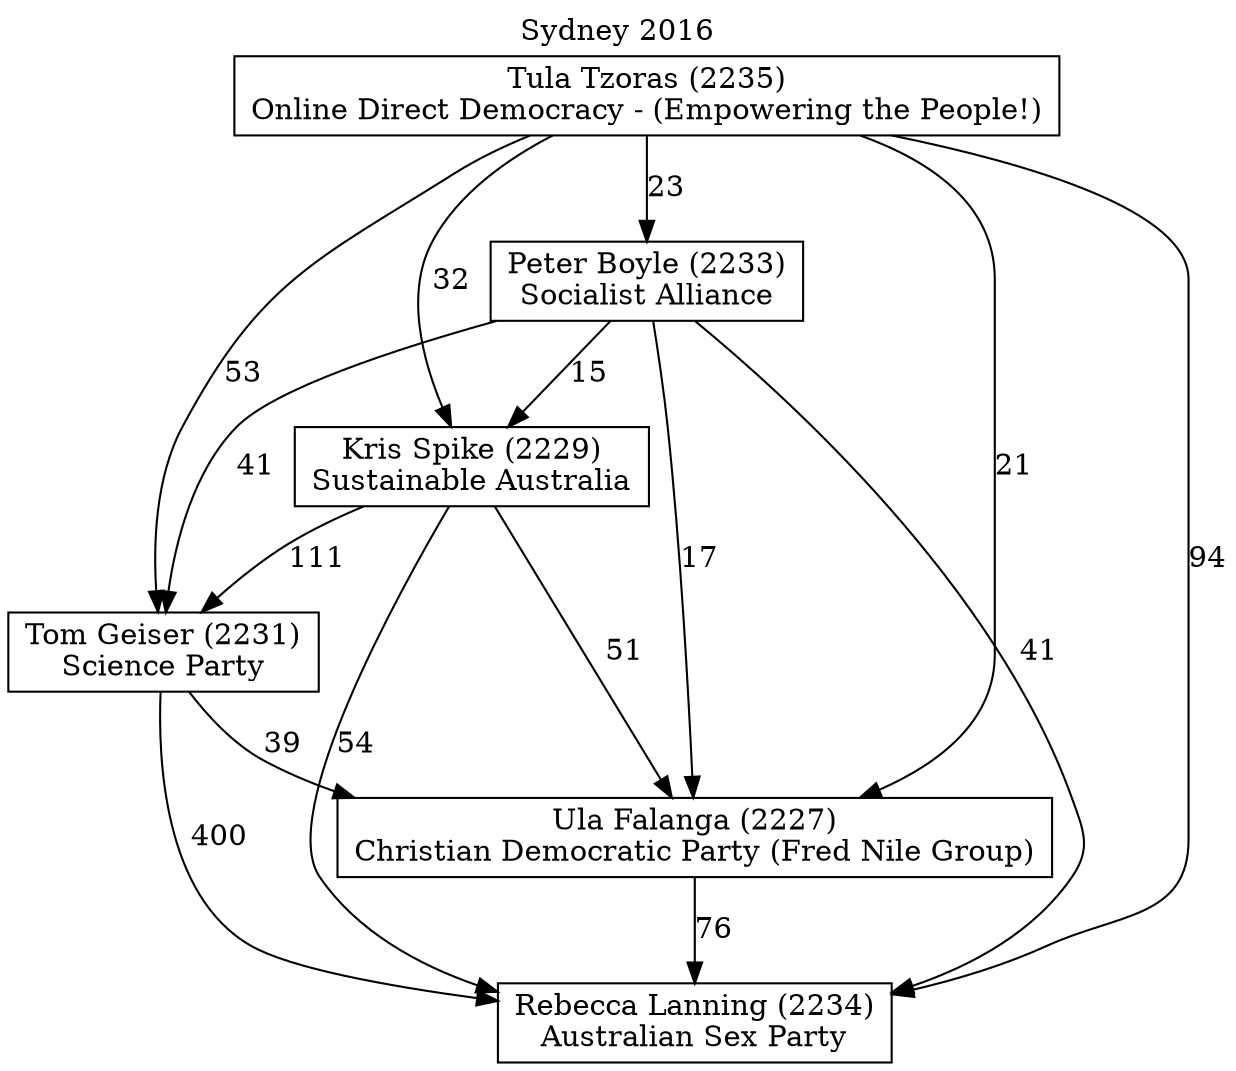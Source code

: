 // House preference flow
digraph "Rebecca Lanning (2234)_Sydney_2016" {
	graph [label="Sydney 2016" labelloc=t mclimit=10]
	node [shape=box]
	"Tom Geiser (2231)" [label="Tom Geiser (2231)
Science Party"]
	"Tula Tzoras (2235)" [label="Tula Tzoras (2235)
Online Direct Democracy - (Empowering the People!)"]
	"Kris Spike (2229)" [label="Kris Spike (2229)
Sustainable Australia"]
	"Peter Boyle (2233)" [label="Peter Boyle (2233)
Socialist Alliance"]
	"Rebecca Lanning (2234)" [label="Rebecca Lanning (2234)
Australian Sex Party"]
	"Ula Falanga (2227)" [label="Ula Falanga (2227)
Christian Democratic Party (Fred Nile Group)"]
	"Kris Spike (2229)" -> "Ula Falanga (2227)" [label=51]
	"Kris Spike (2229)" -> "Tom Geiser (2231)" [label=111]
	"Peter Boyle (2233)" -> "Kris Spike (2229)" [label=15]
	"Tula Tzoras (2235)" -> "Peter Boyle (2233)" [label=23]
	"Peter Boyle (2233)" -> "Tom Geiser (2231)" [label=41]
	"Tula Tzoras (2235)" -> "Kris Spike (2229)" [label=32]
	"Peter Boyle (2233)" -> "Rebecca Lanning (2234)" [label=41]
	"Tom Geiser (2231)" -> "Rebecca Lanning (2234)" [label=400]
	"Tula Tzoras (2235)" -> "Ula Falanga (2227)" [label=21]
	"Tom Geiser (2231)" -> "Ula Falanga (2227)" [label=39]
	"Tula Tzoras (2235)" -> "Rebecca Lanning (2234)" [label=94]
	"Ula Falanga (2227)" -> "Rebecca Lanning (2234)" [label=76]
	"Tula Tzoras (2235)" -> "Tom Geiser (2231)" [label=53]
	"Kris Spike (2229)" -> "Rebecca Lanning (2234)" [label=54]
	"Peter Boyle (2233)" -> "Ula Falanga (2227)" [label=17]
}
